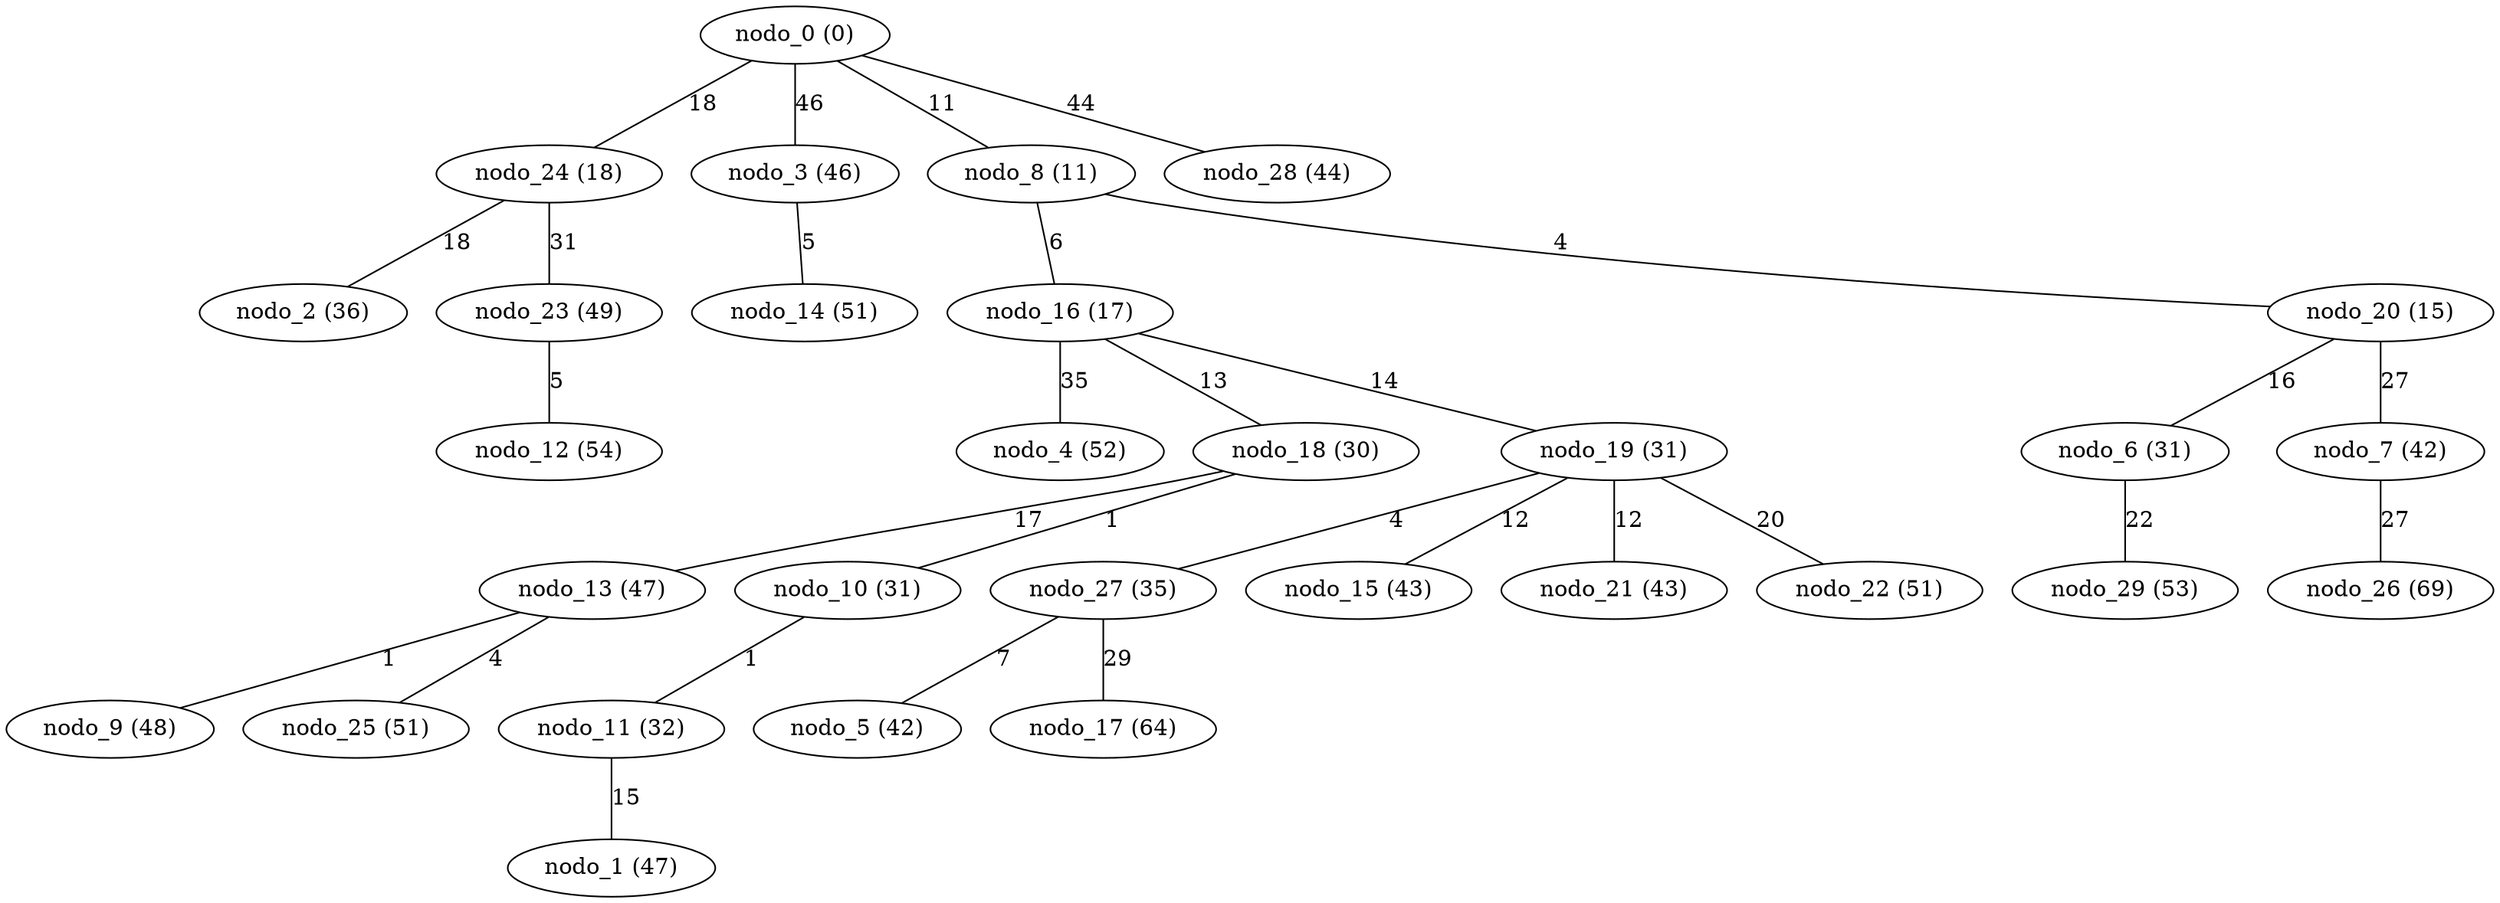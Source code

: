 graph gen_erdos_ren_30_dijkstra {
 "nodo_11 (32)" -- "nodo_1 (47)" [label=15 weight=15]
 "nodo_24 (18)" -- "nodo_2 (36)" [label=18 weight=18]
 "nodo_0 (0)" -- "nodo_3 (46)" [label=46 weight=46]
 "nodo_16 (17)" -- "nodo_4 (52)" [label=35 weight=35]
 "nodo_27 (35)" -- "nodo_5 (42)" [label=7 weight=7]
 "nodo_20 (15)" -- "nodo_6 (31)" [label=16 weight=16]
 "nodo_20 (15)" -- "nodo_7 (42)" [label=27 weight=27]
 "nodo_0 (0)" -- "nodo_8 (11)" [label=11 weight=11]
 "nodo_13 (47)" -- "nodo_9 (48)" [label=1 weight=1]
 "nodo_18 (30)" -- "nodo_10 (31)" [label=1 weight=1]
 "nodo_10 (31)" -- "nodo_11 (32)" [label=1 weight=1]
 "nodo_23 (49)" -- "nodo_12 (54)" [label=5 weight=5]
 "nodo_18 (30)" -- "nodo_13 (47)" [label=17 weight=17]
 "nodo_3 (46)" -- "nodo_14 (51)" [label=5 weight=5]
 "nodo_19 (31)" -- "nodo_15 (43)" [label=12 weight=12]
 "nodo_8 (11)" -- "nodo_16 (17)" [label=6 weight=6]
 "nodo_27 (35)" -- "nodo_17 (64)" [label=29 weight=29]
 "nodo_16 (17)" -- "nodo_18 (30)" [label=13 weight=13]
 "nodo_16 (17)" -- "nodo_19 (31)" [label=14 weight=14]
 "nodo_8 (11)" -- "nodo_20 (15)" [label=4 weight=4]
 "nodo_19 (31)" -- "nodo_21 (43)" [label=12 weight=12]
 "nodo_19 (31)" -- "nodo_22 (51)" [label=20 weight=20]
 "nodo_24 (18)" -- "nodo_23 (49)" [label=31 weight=31]
 "nodo_0 (0)" -- "nodo_24 (18)" [label=18 weight=18]
 "nodo_13 (47)" -- "nodo_25 (51)" [label=4 weight=4]
 "nodo_7 (42)" -- "nodo_26 (69)" [label=27 weight=27]
 "nodo_19 (31)" -- "nodo_27 (35)" [label=4 weight=4]
 "nodo_0 (0)" -- "nodo_28 (44)" [label=44 weight=44]
 "nodo_6 (31)" -- "nodo_29 (53)" [label=22 weight=22]
}